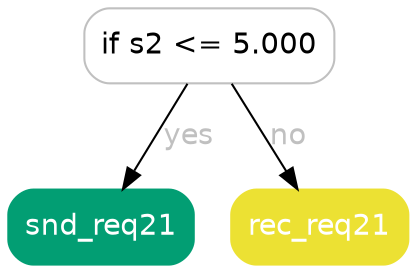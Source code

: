 digraph Tree {
	graph [bb="0,0,192,123"];
	node [color=gray,
		fillcolor=white,
		fontname=helvetica,
		label="\N",
		shape=box,
		style="filled, rounded"
	];
	edge [fontname=helvetica];
	0	[height=0.5,
		label="if s2 <= 5.000",
		pos="96.5,105",
		width=1.6667];
	1	[color="#029e73",
		fillcolor="#029e73",
		fontcolor=white,
		height=0.5,
		label=snd_req21,
		pos="44.5,18",
		width=1.2361];
	0 -> 1	[fontcolor=gray,
		label=yes,
		lp="87,61.5",
		pos="e,55.007,36.175 85.977,86.799 78.647,74.817 68.736,58.617 60.441,45.057"];
	2	[color="#ece133",
		fillcolor="#ece133",
		fontcolor=white,
		height=0.5,
		label=rec_req21,
		pos="149.5,18",
		width=1.1806];
	0 -> 2	[fontcolor=gray,
		label=no,
		lp="134.5,61.5",
		pos="e,138.79,36.175 107.23,86.799 114.77,74.702 124.99,58.305 133.5,44.667"];
}
